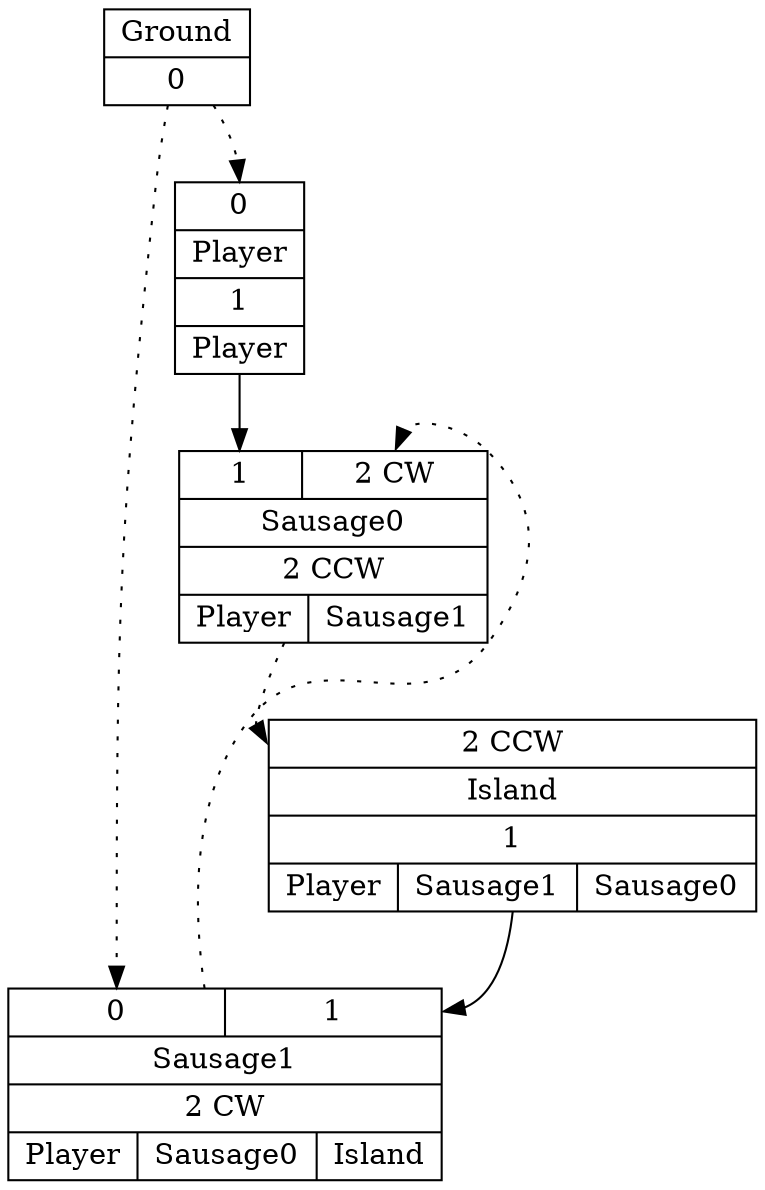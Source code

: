 digraph G {
node [shape=record];
Player[ label ="{{<GroundP>0}|{Player}|<PlayerOUT>1|{Player}}"];
Ground[ label ="{{Ground}|<GroundOUT>0}"];
Sausage0[ label ="{{<Player>1|<Sausage1P>2 CW}|{Sausage0}|<Sausage0OUT>2 CCW|{Player|Sausage1}}"];
Sausage1[ label ="{{<GroundP>0|<Island>1}|{Sausage1}|<Sausage1OUT>2 CW|{Player|Sausage0|Island}}"];
Island[ label ="{{<Sausage0P>2 CCW}|{Island}|<IslandOUT>1|{Player|Sausage1|Sausage0}}"];
	"Ground" -> "Player":GroundP [style=dotted];
	"Player" -> "Sausage0":Player;
	"Sausage1" -> "Sausage0":Sausage1P [style=dotted];
	"Sausage0" -> "Island":Sausage0P [style=dotted];
	"Ground" -> "Sausage1":GroundP [style=dotted];
	"Island" -> "Sausage1":Island;
}
